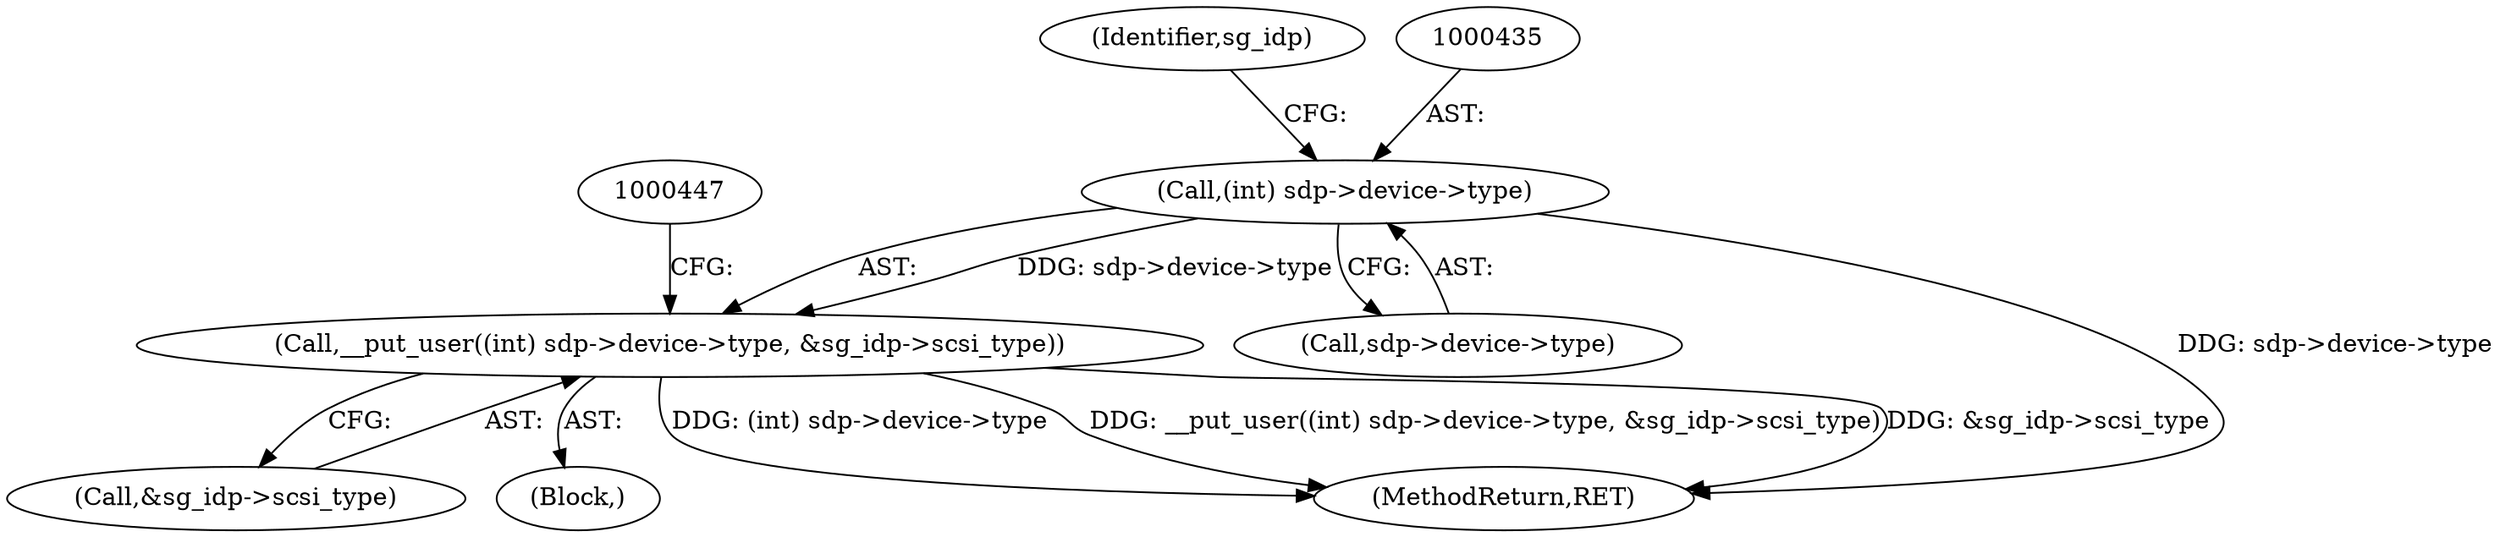 digraph "0_linux_3e0097499839e0fe3af380410eababe5a47c4cf9_0@pointer" {
"1000434" [label="(Call,(int) sdp->device->type)"];
"1000433" [label="(Call,__put_user((int) sdp->device->type, &sg_idp->scsi_type))"];
"1000443" [label="(Identifier,sg_idp)"];
"1000433" [label="(Call,__put_user((int) sdp->device->type, &sg_idp->scsi_type))"];
"1000441" [label="(Call,&sg_idp->scsi_type)"];
"1000436" [label="(Call,sdp->device->type)"];
"1000434" [label="(Call,(int) sdp->device->type)"];
"1000369" [label="(Block,)"];
"1001060" [label="(MethodReturn,RET)"];
"1000434" -> "1000433"  [label="AST: "];
"1000434" -> "1000436"  [label="CFG: "];
"1000435" -> "1000434"  [label="AST: "];
"1000436" -> "1000434"  [label="AST: "];
"1000443" -> "1000434"  [label="CFG: "];
"1000434" -> "1001060"  [label="DDG: sdp->device->type"];
"1000434" -> "1000433"  [label="DDG: sdp->device->type"];
"1000433" -> "1000369"  [label="AST: "];
"1000433" -> "1000441"  [label="CFG: "];
"1000441" -> "1000433"  [label="AST: "];
"1000447" -> "1000433"  [label="CFG: "];
"1000433" -> "1001060"  [label="DDG: (int) sdp->device->type"];
"1000433" -> "1001060"  [label="DDG: __put_user((int) sdp->device->type, &sg_idp->scsi_type)"];
"1000433" -> "1001060"  [label="DDG: &sg_idp->scsi_type"];
}
